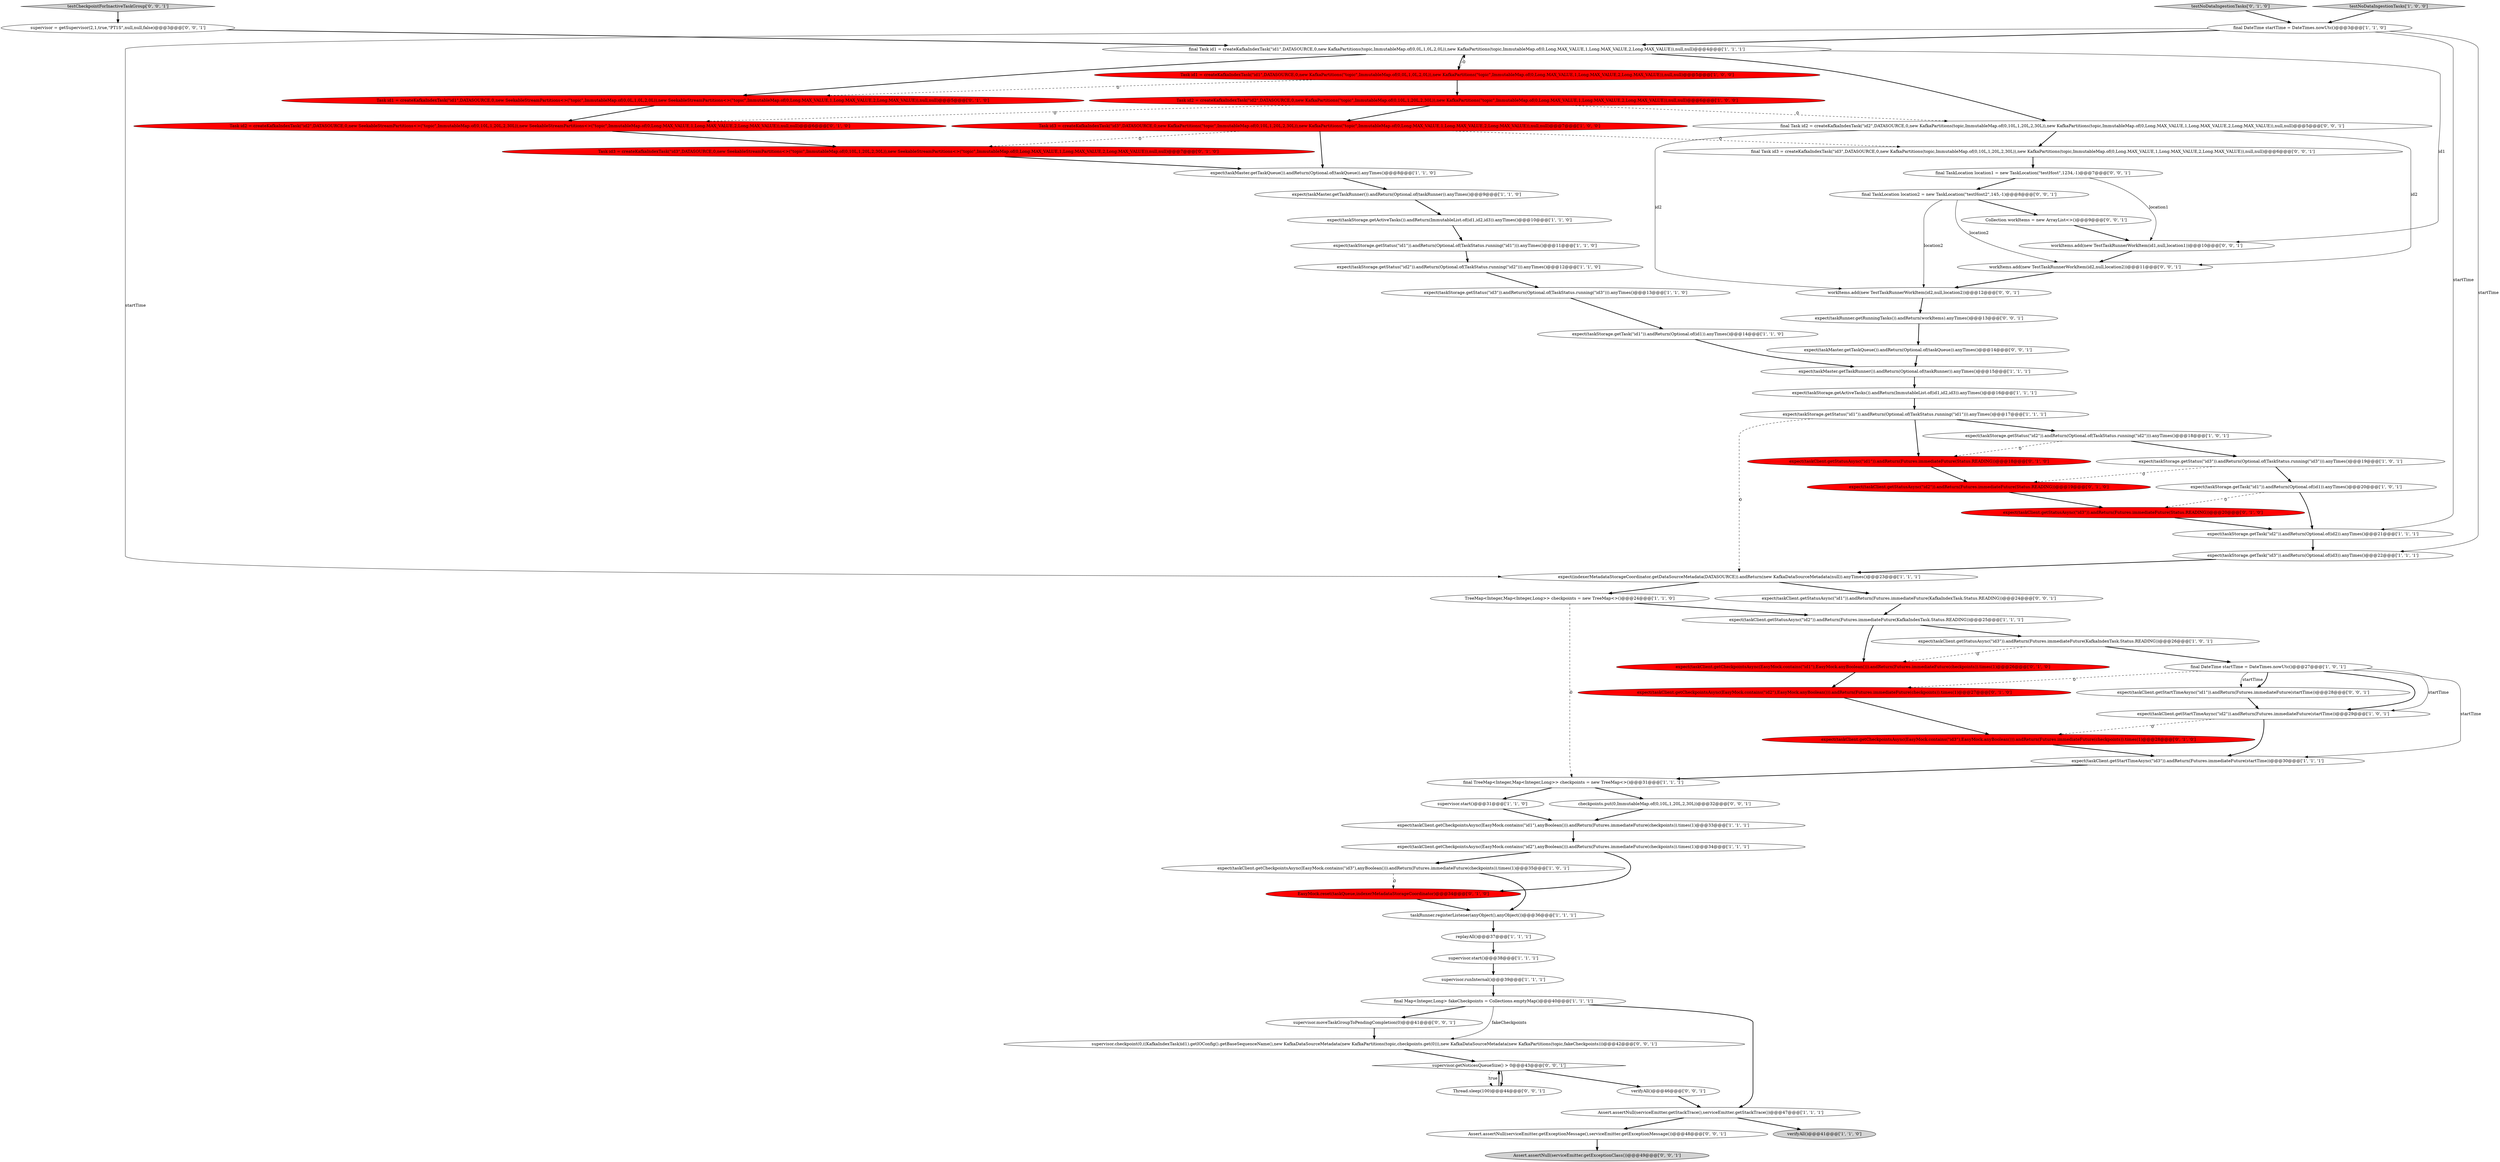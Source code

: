 digraph {
22 [style = filled, label = "expect(taskClient.getStartTimeAsync(\"id2\")).andReturn(Futures.immediateFuture(startTime))@@@29@@@['1', '0', '1']", fillcolor = white, shape = ellipse image = "AAA0AAABBB1BBB"];
23 [style = filled, label = "expect(taskMaster.getTaskQueue()).andReturn(Optional.of(taskQueue)).anyTimes()@@@8@@@['1', '1', '0']", fillcolor = white, shape = ellipse image = "AAA0AAABBB1BBB"];
41 [style = filled, label = "expect(taskClient.getCheckpointsAsync(EasyMock.contains(\"id1\"),EasyMock.anyBoolean())).andReturn(Futures.immediateFuture(checkpoints)).times(1)@@@26@@@['0', '1', '0']", fillcolor = red, shape = ellipse image = "AAA1AAABBB2BBB"];
46 [style = filled, label = "Task id3 = createKafkaIndexTask(\"id3\",DATASOURCE,0,new SeekableStreamPartitions<>(\"topic\",ImmutableMap.of(0,10L,1,20L,2,30L)),new SeekableStreamPartitions<>(\"topic\",ImmutableMap.of(0,Long.MAX_VALUE,1,Long.MAX_VALUE,2,Long.MAX_VALUE)),null,null)@@@7@@@['0', '1', '0']", fillcolor = red, shape = ellipse image = "AAA1AAABBB2BBB"];
54 [style = filled, label = "workItems.add(new TestTaskRunnerWorkItem(id2,null,location2))@@@12@@@['0', '0', '1']", fillcolor = white, shape = ellipse image = "AAA0AAABBB3BBB"];
67 [style = filled, label = "expect(taskClient.getStartTimeAsync(\"id1\")).andReturn(Futures.immediateFuture(startTime))@@@28@@@['0', '0', '1']", fillcolor = white, shape = ellipse image = "AAA0AAABBB3BBB"];
25 [style = filled, label = "expect(taskStorage.getActiveTasks()).andReturn(ImmutableList.of(id1,id2,id3)).anyTimes()@@@10@@@['1', '1', '0']", fillcolor = white, shape = ellipse image = "AAA0AAABBB1BBB"];
21 [style = filled, label = "final TreeMap<Integer,Map<Integer,Long>> checkpoints = new TreeMap<>()@@@31@@@['1', '1', '1']", fillcolor = white, shape = ellipse image = "AAA0AAABBB1BBB"];
37 [style = filled, label = "expect(indexerMetadataStorageCoordinator.getDataSourceMetadata(DATASOURCE)).andReturn(new KafkaDataSourceMetadata(null)).anyTimes()@@@23@@@['1', '1', '1']", fillcolor = white, shape = ellipse image = "AAA0AAABBB1BBB"];
29 [style = filled, label = "expect(taskMaster.getTaskRunner()).andReturn(Optional.of(taskRunner)).anyTimes()@@@9@@@['1', '1', '0']", fillcolor = white, shape = ellipse image = "AAA0AAABBB1BBB"];
17 [style = filled, label = "Task id2 = createKafkaIndexTask(\"id2\",DATASOURCE,0,new KafkaPartitions(\"topic\",ImmutableMap.of(0,10L,1,20L,2,30L)),new KafkaPartitions(\"topic\",ImmutableMap.of(0,Long.MAX_VALUE,1,Long.MAX_VALUE,2,Long.MAX_VALUE)),null,null)@@@6@@@['1', '0', '0']", fillcolor = red, shape = ellipse image = "AAA1AAABBB1BBB"];
31 [style = filled, label = "taskRunner.registerListener(anyObject(),anyObject())@@@36@@@['1', '1', '1']", fillcolor = white, shape = ellipse image = "AAA0AAABBB1BBB"];
1 [style = filled, label = "expect(taskStorage.getStatus(\"id1\")).andReturn(Optional.of(TaskStatus.running(\"id1\"))).anyTimes()@@@11@@@['1', '1', '0']", fillcolor = white, shape = ellipse image = "AAA0AAABBB1BBB"];
39 [style = filled, label = "final Map<Integer,Long> fakeCheckpoints = Collections.emptyMap()@@@40@@@['1', '1', '1']", fillcolor = white, shape = ellipse image = "AAA0AAABBB1BBB"];
9 [style = filled, label = "Task id1 = createKafkaIndexTask(\"id1\",DATASOURCE,0,new KafkaPartitions(\"topic\",ImmutableMap.of(0,0L,1,0L,2,0L)),new KafkaPartitions(\"topic\",ImmutableMap.of(0,Long.MAX_VALUE,1,Long.MAX_VALUE,2,Long.MAX_VALUE)),null,null)@@@5@@@['1', '0', '0']", fillcolor = red, shape = ellipse image = "AAA1AAABBB1BBB"];
35 [style = filled, label = "supervisor.runInternal()@@@39@@@['1', '1', '1']", fillcolor = white, shape = ellipse image = "AAA0AAABBB1BBB"];
18 [style = filled, label = "expect(taskStorage.getTask(\"id1\")).andReturn(Optional.of(id1)).anyTimes()@@@14@@@['1', '1', '0']", fillcolor = white, shape = ellipse image = "AAA0AAABBB1BBB"];
12 [style = filled, label = "expect(taskClient.getCheckpointsAsync(EasyMock.contains(\"id1\"),anyBoolean())).andReturn(Futures.immediateFuture(checkpoints)).times(1)@@@33@@@['1', '1', '1']", fillcolor = white, shape = ellipse image = "AAA0AAABBB1BBB"];
62 [style = filled, label = "Thread.sleep(100)@@@44@@@['0', '0', '1']", fillcolor = white, shape = ellipse image = "AAA0AAABBB3BBB"];
48 [style = filled, label = "expect(taskClient.getStatusAsync(\"id3\")).andReturn(Futures.immediateFuture(Status.READING))@@@20@@@['0', '1', '0']", fillcolor = red, shape = ellipse image = "AAA1AAABBB2BBB"];
32 [style = filled, label = "supervisor.start()@@@38@@@['1', '1', '1']", fillcolor = white, shape = ellipse image = "AAA0AAABBB1BBB"];
65 [style = filled, label = "supervisor.checkpoint(0,((KafkaIndexTask)id1).getIOConfig().getBaseSequenceName(),new KafkaDataSourceMetadata(new KafkaPartitions(topic,checkpoints.get(0))),new KafkaDataSourceMetadata(new KafkaPartitions(topic,fakeCheckpoints)))@@@42@@@['0', '0', '1']", fillcolor = white, shape = ellipse image = "AAA0AAABBB3BBB"];
71 [style = filled, label = "final Task id3 = createKafkaIndexTask(\"id3\",DATASOURCE,0,new KafkaPartitions(topic,ImmutableMap.of(0,10L,1,20L,2,30L)),new KafkaPartitions(topic,ImmutableMap.of(0,Long.MAX_VALUE,1,Long.MAX_VALUE,2,Long.MAX_VALUE)),null,null)@@@6@@@['0', '0', '1']", fillcolor = white, shape = ellipse image = "AAA0AAABBB3BBB"];
38 [style = filled, label = "testNoDataIngestionTasks['1', '0', '0']", fillcolor = lightgray, shape = diamond image = "AAA0AAABBB1BBB"];
72 [style = filled, label = "workItems.add(new TestTaskRunnerWorkItem(id1,null,location1))@@@10@@@['0', '0', '1']", fillcolor = white, shape = ellipse image = "AAA0AAABBB3BBB"];
56 [style = filled, label = "Assert.assertNull(serviceEmitter.getExceptionClass())@@@49@@@['0', '0', '1']", fillcolor = lightgray, shape = ellipse image = "AAA0AAABBB3BBB"];
57 [style = filled, label = "expect(taskRunner.getRunningTasks()).andReturn(workItems).anyTimes()@@@13@@@['0', '0', '1']", fillcolor = white, shape = ellipse image = "AAA0AAABBB3BBB"];
2 [style = filled, label = "TreeMap<Integer,Map<Integer,Long>> checkpoints = new TreeMap<>()@@@24@@@['1', '1', '0']", fillcolor = white, shape = ellipse image = "AAA0AAABBB1BBB"];
51 [style = filled, label = "supervisor = getSupervisor(2,1,true,\"PT1S\",null,null,false)@@@3@@@['0', '0', '1']", fillcolor = white, shape = ellipse image = "AAA0AAABBB3BBB"];
43 [style = filled, label = "expect(taskClient.getStatusAsync(\"id1\")).andReturn(Futures.immediateFuture(Status.READING))@@@18@@@['0', '1', '0']", fillcolor = red, shape = ellipse image = "AAA1AAABBB2BBB"];
34 [style = filled, label = "expect(taskStorage.getStatus(\"id3\")).andReturn(Optional.of(TaskStatus.running(\"id3\"))).anyTimes()@@@19@@@['1', '0', '1']", fillcolor = white, shape = ellipse image = "AAA0AAABBB1BBB"];
50 [style = filled, label = "EasyMock.reset(taskQueue,indexerMetadataStorageCoordinator)@@@34@@@['0', '1', '0']", fillcolor = red, shape = ellipse image = "AAA1AAABBB2BBB"];
53 [style = filled, label = "verifyAll()@@@46@@@['0', '0', '1']", fillcolor = white, shape = ellipse image = "AAA0AAABBB3BBB"];
69 [style = filled, label = "final Task id2 = createKafkaIndexTask(\"id2\",DATASOURCE,0,new KafkaPartitions(topic,ImmutableMap.of(0,10L,1,20L,2,30L)),new KafkaPartitions(topic,ImmutableMap.of(0,Long.MAX_VALUE,1,Long.MAX_VALUE,2,Long.MAX_VALUE)),null,null)@@@5@@@['0', '0', '1']", fillcolor = white, shape = ellipse image = "AAA0AAABBB3BBB"];
27 [style = filled, label = "expect(taskStorage.getStatus(\"id2\")).andReturn(Optional.of(TaskStatus.running(\"id2\"))).anyTimes()@@@12@@@['1', '1', '0']", fillcolor = white, shape = ellipse image = "AAA0AAABBB1BBB"];
63 [style = filled, label = "Assert.assertNull(serviceEmitter.getExceptionMessage(),serviceEmitter.getExceptionMessage())@@@48@@@['0', '0', '1']", fillcolor = white, shape = ellipse image = "AAA0AAABBB3BBB"];
59 [style = filled, label = "final TaskLocation location1 = new TaskLocation(\"testHost\",1234,-1)@@@7@@@['0', '0', '1']", fillcolor = white, shape = ellipse image = "AAA0AAABBB3BBB"];
0 [style = filled, label = "verifyAll()@@@41@@@['1', '1', '0']", fillcolor = lightgray, shape = ellipse image = "AAA0AAABBB1BBB"];
11 [style = filled, label = "final Task id1 = createKafkaIndexTask(\"id1\",DATASOURCE,0,new KafkaPartitions(topic,ImmutableMap.of(0,0L,1,0L,2,0L)),new KafkaPartitions(topic,ImmutableMap.of(0,Long.MAX_VALUE,1,Long.MAX_VALUE,2,Long.MAX_VALUE)),null,null)@@@4@@@['1', '1', '1']", fillcolor = white, shape = ellipse image = "AAA0AAABBB1BBB"];
52 [style = filled, label = "final TaskLocation location2 = new TaskLocation(\"testHost2\",145,-1)@@@8@@@['0', '0', '1']", fillcolor = white, shape = ellipse image = "AAA0AAABBB3BBB"];
61 [style = filled, label = "expect(taskMaster.getTaskQueue()).andReturn(Optional.of(taskQueue)).anyTimes()@@@14@@@['0', '0', '1']", fillcolor = white, shape = ellipse image = "AAA0AAABBB3BBB"];
8 [style = filled, label = "Assert.assertNull(serviceEmitter.getStackTrace(),serviceEmitter.getStackTrace())@@@47@@@['1', '1', '1']", fillcolor = white, shape = ellipse image = "AAA0AAABBB1BBB"];
15 [style = filled, label = "expect(taskStorage.getStatus(\"id1\")).andReturn(Optional.of(TaskStatus.running(\"id1\"))).anyTimes()@@@17@@@['1', '1', '1']", fillcolor = white, shape = ellipse image = "AAA0AAABBB1BBB"];
44 [style = filled, label = "expect(taskClient.getStatusAsync(\"id2\")).andReturn(Futures.immediateFuture(Status.READING))@@@19@@@['0', '1', '0']", fillcolor = red, shape = ellipse image = "AAA1AAABBB2BBB"];
13 [style = filled, label = "expect(taskStorage.getTask(\"id1\")).andReturn(Optional.of(id1)).anyTimes()@@@20@@@['1', '0', '1']", fillcolor = white, shape = ellipse image = "AAA0AAABBB1BBB"];
42 [style = filled, label = "Task id2 = createKafkaIndexTask(\"id2\",DATASOURCE,0,new SeekableStreamPartitions<>(\"topic\",ImmutableMap.of(0,10L,1,20L,2,30L)),new SeekableStreamPartitions<>(\"topic\",ImmutableMap.of(0,Long.MAX_VALUE,1,Long.MAX_VALUE,2,Long.MAX_VALUE)),null,null)@@@6@@@['0', '1', '0']", fillcolor = red, shape = ellipse image = "AAA1AAABBB2BBB"];
30 [style = filled, label = "expect(taskStorage.getStatus(\"id2\")).andReturn(Optional.of(TaskStatus.running(\"id2\"))).anyTimes()@@@18@@@['1', '0', '1']", fillcolor = white, shape = ellipse image = "AAA0AAABBB1BBB"];
45 [style = filled, label = "testNoDataIngestionTasks['0', '1', '0']", fillcolor = lightgray, shape = diamond image = "AAA0AAABBB2BBB"];
64 [style = filled, label = "workItems.add(new TestTaskRunnerWorkItem(id2,null,location2))@@@11@@@['0', '0', '1']", fillcolor = white, shape = ellipse image = "AAA0AAABBB3BBB"];
10 [style = filled, label = "expect(taskClient.getCheckpointsAsync(EasyMock.contains(\"id3\"),anyBoolean())).andReturn(Futures.immediateFuture(checkpoints)).times(1)@@@35@@@['1', '0', '1']", fillcolor = white, shape = ellipse image = "AAA0AAABBB1BBB"];
5 [style = filled, label = "expect(taskMaster.getTaskRunner()).andReturn(Optional.of(taskRunner)).anyTimes()@@@15@@@['1', '1', '1']", fillcolor = white, shape = ellipse image = "AAA0AAABBB1BBB"];
70 [style = filled, label = "testCheckpointForInactiveTaskGroup['0', '0', '1']", fillcolor = lightgray, shape = diamond image = "AAA0AAABBB3BBB"];
3 [style = filled, label = "expect(taskStorage.getTask(\"id2\")).andReturn(Optional.of(id2)).anyTimes()@@@21@@@['1', '1', '1']", fillcolor = white, shape = ellipse image = "AAA0AAABBB1BBB"];
26 [style = filled, label = "Task id3 = createKafkaIndexTask(\"id3\",DATASOURCE,0,new KafkaPartitions(\"topic\",ImmutableMap.of(0,10L,1,20L,2,30L)),new KafkaPartitions(\"topic\",ImmutableMap.of(0,Long.MAX_VALUE,1,Long.MAX_VALUE,2,Long.MAX_VALUE)),null,null)@@@7@@@['1', '0', '0']", fillcolor = red, shape = ellipse image = "AAA1AAABBB1BBB"];
4 [style = filled, label = "final DateTime startTime = DateTimes.nowUtc()@@@27@@@['1', '0', '1']", fillcolor = white, shape = ellipse image = "AAA0AAABBB1BBB"];
6 [style = filled, label = "final DateTime startTime = DateTimes.nowUtc()@@@3@@@['1', '1', '0']", fillcolor = white, shape = ellipse image = "AAA0AAABBB1BBB"];
19 [style = filled, label = "expect(taskClient.getStatusAsync(\"id2\")).andReturn(Futures.immediateFuture(KafkaIndexTask.Status.READING))@@@25@@@['1', '1', '1']", fillcolor = white, shape = ellipse image = "AAA0AAABBB1BBB"];
36 [style = filled, label = "expect(taskStorage.getStatus(\"id3\")).andReturn(Optional.of(TaskStatus.running(\"id3\"))).anyTimes()@@@13@@@['1', '1', '0']", fillcolor = white, shape = ellipse image = "AAA0AAABBB1BBB"];
40 [style = filled, label = "expect(taskClient.getCheckpointsAsync(EasyMock.contains(\"id2\"),EasyMock.anyBoolean())).andReturn(Futures.immediateFuture(checkpoints)).times(1)@@@27@@@['0', '1', '0']", fillcolor = red, shape = ellipse image = "AAA1AAABBB2BBB"];
47 [style = filled, label = "Task id1 = createKafkaIndexTask(\"id1\",DATASOURCE,0,new SeekableStreamPartitions<>(\"topic\",ImmutableMap.of(0,0L,1,0L,2,0L)),new SeekableStreamPartitions<>(\"topic\",ImmutableMap.of(0,Long.MAX_VALUE,1,Long.MAX_VALUE,2,Long.MAX_VALUE)),null,null)@@@5@@@['0', '1', '0']", fillcolor = red, shape = ellipse image = "AAA1AAABBB2BBB"];
68 [style = filled, label = "expect(taskClient.getStatusAsync(\"id1\")).andReturn(Futures.immediateFuture(KafkaIndexTask.Status.READING))@@@24@@@['0', '0', '1']", fillcolor = white, shape = ellipse image = "AAA0AAABBB3BBB"];
16 [style = filled, label = "replayAll()@@@37@@@['1', '1', '1']", fillcolor = white, shape = ellipse image = "AAA0AAABBB1BBB"];
14 [style = filled, label = "expect(taskClient.getCheckpointsAsync(EasyMock.contains(\"id2\"),anyBoolean())).andReturn(Futures.immediateFuture(checkpoints)).times(1)@@@34@@@['1', '1', '1']", fillcolor = white, shape = ellipse image = "AAA0AAABBB1BBB"];
7 [style = filled, label = "expect(taskClient.getStatusAsync(\"id3\")).andReturn(Futures.immediateFuture(KafkaIndexTask.Status.READING))@@@26@@@['1', '0', '1']", fillcolor = white, shape = ellipse image = "AAA0AAABBB1BBB"];
28 [style = filled, label = "supervisor.start()@@@31@@@['1', '1', '0']", fillcolor = white, shape = ellipse image = "AAA0AAABBB1BBB"];
49 [style = filled, label = "expect(taskClient.getCheckpointsAsync(EasyMock.contains(\"id3\"),EasyMock.anyBoolean())).andReturn(Futures.immediateFuture(checkpoints)).times(1)@@@28@@@['0', '1', '0']", fillcolor = red, shape = ellipse image = "AAA1AAABBB2BBB"];
55 [style = filled, label = "supervisor.moveTaskGroupToPendingCompletion(0)@@@41@@@['0', '0', '1']", fillcolor = white, shape = ellipse image = "AAA0AAABBB3BBB"];
60 [style = filled, label = "supervisor.getNoticesQueueSize() > 0@@@43@@@['0', '0', '1']", fillcolor = white, shape = diamond image = "AAA0AAABBB3BBB"];
58 [style = filled, label = "checkpoints.put(0,ImmutableMap.of(0,10L,1,20L,2,30L))@@@32@@@['0', '0', '1']", fillcolor = white, shape = ellipse image = "AAA0AAABBB3BBB"];
24 [style = filled, label = "expect(taskStorage.getTask(\"id3\")).andReturn(Optional.of(id3)).anyTimes()@@@22@@@['1', '1', '1']", fillcolor = white, shape = ellipse image = "AAA0AAABBB1BBB"];
20 [style = filled, label = "expect(taskClient.getStartTimeAsync(\"id3\")).andReturn(Futures.immediateFuture(startTime))@@@30@@@['1', '1', '1']", fillcolor = white, shape = ellipse image = "AAA0AAABBB1BBB"];
33 [style = filled, label = "expect(taskStorage.getActiveTasks()).andReturn(ImmutableList.of(id1,id2,id3)).anyTimes()@@@16@@@['1', '1', '1']", fillcolor = white, shape = ellipse image = "AAA0AAABBB1BBB"];
66 [style = filled, label = "Collection workItems = new ArrayList<>()@@@9@@@['0', '0', '1']", fillcolor = white, shape = ellipse image = "AAA0AAABBB3BBB"];
32->35 [style = bold, label=""];
65->60 [style = bold, label=""];
40->49 [style = bold, label=""];
25->1 [style = bold, label=""];
48->3 [style = bold, label=""];
3->24 [style = bold, label=""];
10->50 [style = dashed, label="0"];
54->57 [style = bold, label=""];
8->63 [style = bold, label=""];
69->64 [style = solid, label="id2"];
1->27 [style = bold, label=""];
21->58 [style = bold, label=""];
11->69 [style = bold, label=""];
60->53 [style = bold, label=""];
63->56 [style = bold, label=""];
4->22 [style = solid, label="startTime"];
11->9 [style = bold, label=""];
58->12 [style = bold, label=""];
70->51 [style = bold, label=""];
21->28 [style = bold, label=""];
23->29 [style = bold, label=""];
8->0 [style = bold, label=""];
11->72 [style = solid, label="id1"];
45->6 [style = bold, label=""];
59->72 [style = solid, label="location1"];
6->11 [style = bold, label=""];
36->18 [style = bold, label=""];
4->67 [style = bold, label=""];
43->44 [style = bold, label=""];
51->11 [style = bold, label=""];
10->31 [style = bold, label=""];
42->46 [style = bold, label=""];
57->61 [style = bold, label=""];
5->33 [style = bold, label=""];
33->15 [style = bold, label=""];
62->60 [style = bold, label=""];
22->49 [style = dashed, label="0"];
39->8 [style = bold, label=""];
60->62 [style = bold, label=""];
14->10 [style = bold, label=""];
60->62 [style = dotted, label="true"];
9->17 [style = bold, label=""];
16->32 [style = bold, label=""];
30->34 [style = bold, label=""];
6->37 [style = solid, label="startTime"];
67->22 [style = bold, label=""];
38->6 [style = bold, label=""];
39->65 [style = solid, label="fakeCheckpoints"];
55->65 [style = bold, label=""];
69->54 [style = solid, label="id2"];
22->20 [style = bold, label=""];
2->21 [style = dashed, label="0"];
19->41 [style = bold, label=""];
50->31 [style = bold, label=""];
12->14 [style = bold, label=""];
9->11 [style = dashed, label="0"];
4->22 [style = bold, label=""];
72->64 [style = bold, label=""];
47->42 [style = bold, label=""];
35->39 [style = bold, label=""];
52->66 [style = bold, label=""];
7->4 [style = bold, label=""];
28->12 [style = bold, label=""];
13->48 [style = dashed, label="0"];
17->42 [style = dashed, label="0"];
4->20 [style = solid, label="startTime"];
34->44 [style = dashed, label="0"];
26->71 [style = dashed, label="0"];
6->24 [style = solid, label="startTime"];
41->40 [style = bold, label=""];
71->59 [style = bold, label=""];
15->43 [style = bold, label=""];
14->50 [style = bold, label=""];
11->47 [style = bold, label=""];
53->8 [style = bold, label=""];
37->2 [style = bold, label=""];
7->41 [style = dashed, label="0"];
46->23 [style = bold, label=""];
49->20 [style = bold, label=""];
37->68 [style = bold, label=""];
17->26 [style = bold, label=""];
27->36 [style = bold, label=""];
2->19 [style = bold, label=""];
39->55 [style = bold, label=""];
61->5 [style = bold, label=""];
31->16 [style = bold, label=""];
15->37 [style = dashed, label="0"];
17->69 [style = dashed, label="0"];
34->13 [style = bold, label=""];
59->52 [style = bold, label=""];
29->25 [style = bold, label=""];
68->19 [style = bold, label=""];
15->30 [style = bold, label=""];
64->54 [style = bold, label=""];
30->43 [style = dashed, label="0"];
52->54 [style = solid, label="location2"];
20->21 [style = bold, label=""];
9->47 [style = dashed, label="0"];
69->71 [style = bold, label=""];
6->3 [style = solid, label="startTime"];
13->3 [style = bold, label=""];
44->48 [style = bold, label=""];
4->67 [style = solid, label="startTime"];
18->5 [style = bold, label=""];
26->23 [style = bold, label=""];
24->37 [style = bold, label=""];
66->72 [style = bold, label=""];
52->64 [style = solid, label="location2"];
4->40 [style = dashed, label="0"];
19->7 [style = bold, label=""];
26->46 [style = dashed, label="0"];
}
